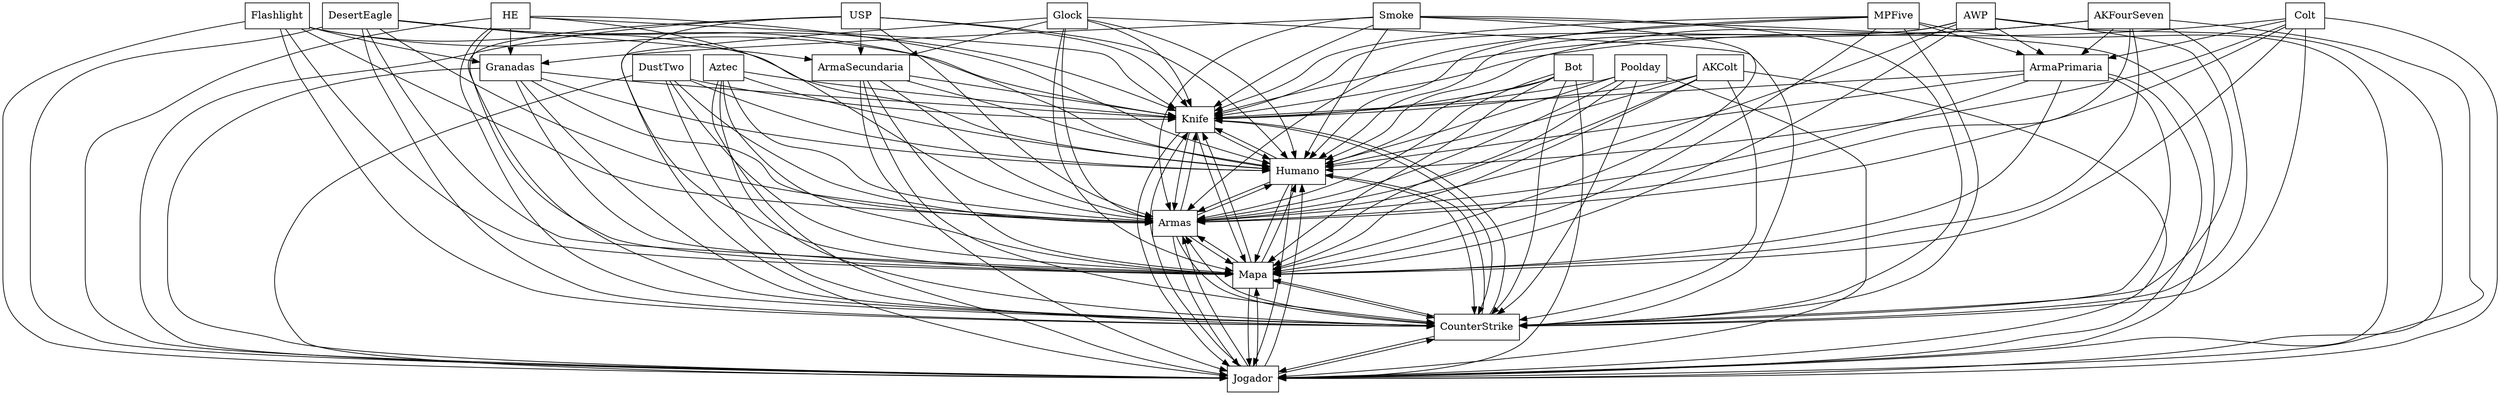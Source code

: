 digraph{
graph [rankdir=TB];
node [shape=box];
edge [arrowhead=normal];
0[label="Knife",]
1[label="Humano",]
2[label="USP",]
3[label="HE",]
4[label="AWP",]
5[label="Bot",]
6[label="AKFourSeven",]
7[label="Colt",]
8[label="MPFive",]
9[label="Aztec",]
10[label="DustTwo",]
11[label="ArmaSecundaria",]
12[label="ArmaPrimaria",]
13[label="Poolday",]
14[label="Smoke",]
15[label="Flashlight",]
16[label="Jogador",]
17[label="CounterStrike",]
18[label="Glock",]
19[label="AKColt",]
20[label="Granadas",]
21[label="DesertEagle",]
22[label="Mapa",]
23[label="Armas",]
0->1[label="",]
0->16[label="",]
0->17[label="",]
0->22[label="",]
0->23[label="",]
1->0[label="",]
1->16[label="",]
1->17[label="",]
1->22[label="",]
1->23[label="",]
2->0[label="",]
2->1[label="",]
2->11[label="",]
2->16[label="",]
2->17[label="",]
2->22[label="",]
2->23[label="",]
3->0[label="",]
3->1[label="",]
3->16[label="",]
3->17[label="",]
3->20[label="",]
3->22[label="",]
3->23[label="",]
4->0[label="",]
4->1[label="",]
4->12[label="",]
4->16[label="",]
4->17[label="",]
4->22[label="",]
4->23[label="",]
5->0[label="",]
5->1[label="",]
5->16[label="",]
5->17[label="",]
5->22[label="",]
5->23[label="",]
6->0[label="",]
6->1[label="",]
6->12[label="",]
6->16[label="",]
6->17[label="",]
6->22[label="",]
6->23[label="",]
7->0[label="",]
7->1[label="",]
7->12[label="",]
7->16[label="",]
7->17[label="",]
7->22[label="",]
7->23[label="",]
8->0[label="",]
8->1[label="",]
8->12[label="",]
8->16[label="",]
8->17[label="",]
8->22[label="",]
8->23[label="",]
9->0[label="",]
9->1[label="",]
9->16[label="",]
9->17[label="",]
9->22[label="",]
9->23[label="",]
10->0[label="",]
10->1[label="",]
10->16[label="",]
10->17[label="",]
10->22[label="",]
10->23[label="",]
11->0[label="",]
11->1[label="",]
11->16[label="",]
11->17[label="",]
11->22[label="",]
11->23[label="",]
12->0[label="",]
12->1[label="",]
12->16[label="",]
12->17[label="",]
12->22[label="",]
12->23[label="",]
13->0[label="",]
13->1[label="",]
13->16[label="",]
13->17[label="",]
13->22[label="",]
13->23[label="",]
14->0[label="",]
14->1[label="",]
14->16[label="",]
14->17[label="",]
14->20[label="",]
14->22[label="",]
14->23[label="",]
15->0[label="",]
15->1[label="",]
15->16[label="",]
15->17[label="",]
15->20[label="",]
15->22[label="",]
15->23[label="",]
16->0[label="",]
16->1[label="",]
16->17[label="",]
16->22[label="",]
16->23[label="",]
17->0[label="",]
17->1[label="",]
17->16[label="",]
17->22[label="",]
17->23[label="",]
18->0[label="",]
18->1[label="",]
18->11[label="",]
18->16[label="",]
18->17[label="",]
18->22[label="",]
18->23[label="",]
19->0[label="",]
19->1[label="",]
19->16[label="",]
19->17[label="",]
19->22[label="",]
19->23[label="",]
20->0[label="",]
20->1[label="",]
20->16[label="",]
20->17[label="",]
20->22[label="",]
20->23[label="",]
21->0[label="",]
21->1[label="",]
21->11[label="",]
21->16[label="",]
21->17[label="",]
21->22[label="",]
21->23[label="",]
22->0[label="",]
22->1[label="",]
22->16[label="",]
22->17[label="",]
22->23[label="",]
23->0[label="",]
23->1[label="",]
23->16[label="",]
23->17[label="",]
23->22[label="",]
}
